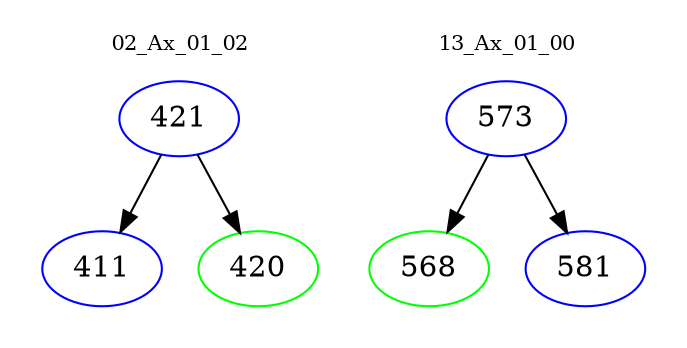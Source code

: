 digraph{
subgraph cluster_0 {
color = white
label = "02_Ax_01_02";
fontsize=10;
T0_421 [label="421", color="blue"]
T0_421 -> T0_411 [color="black"]
T0_411 [label="411", color="blue"]
T0_421 -> T0_420 [color="black"]
T0_420 [label="420", color="green"]
}
subgraph cluster_1 {
color = white
label = "13_Ax_01_00";
fontsize=10;
T1_573 [label="573", color="blue"]
T1_573 -> T1_568 [color="black"]
T1_568 [label="568", color="green"]
T1_573 -> T1_581 [color="black"]
T1_581 [label="581", color="blue"]
}
}
